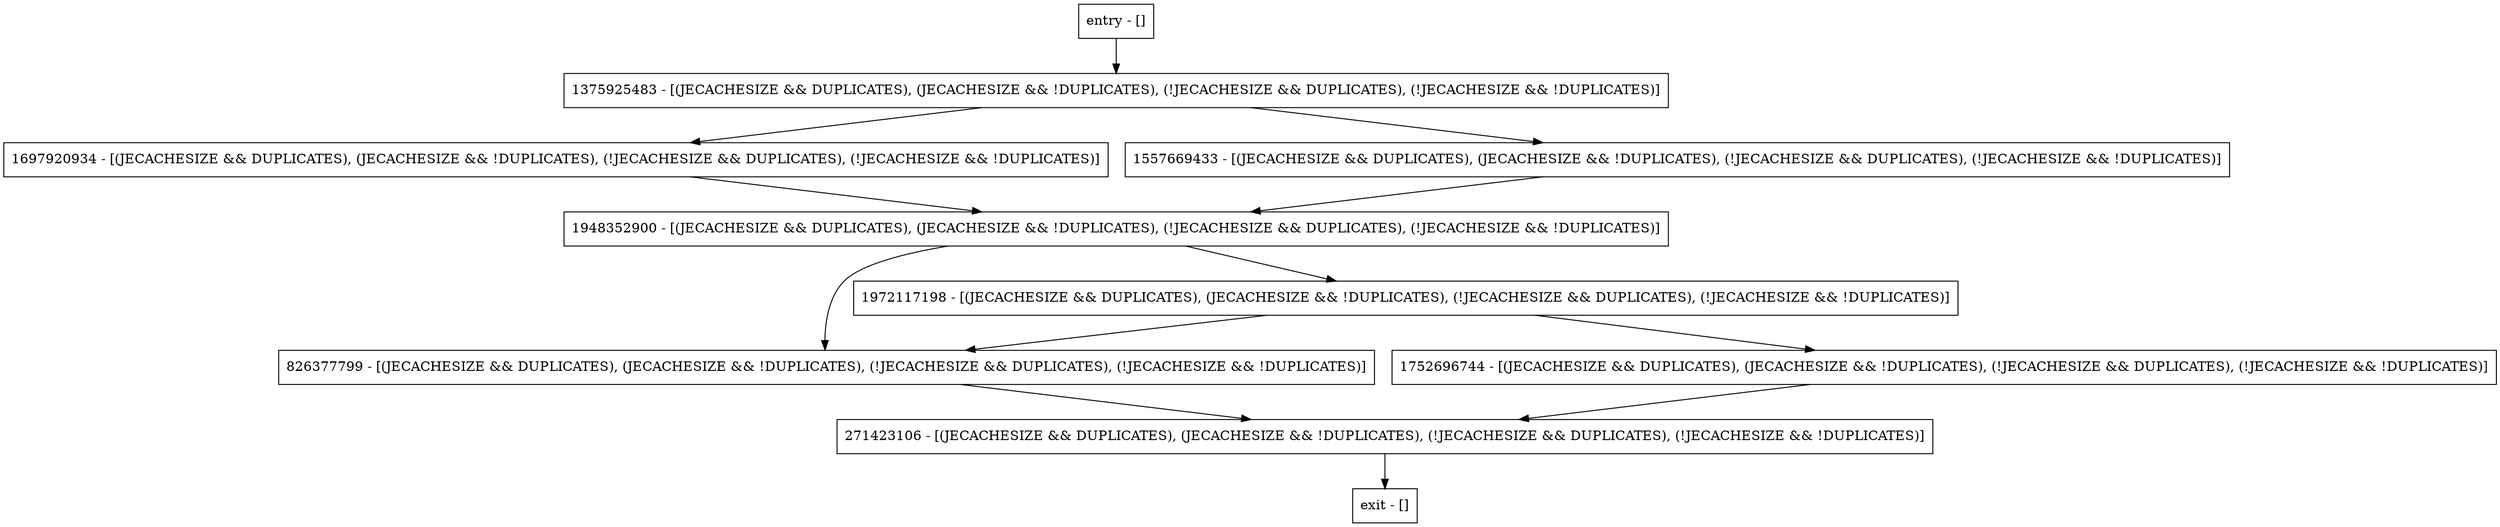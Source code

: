digraph makeFetchErrorMsg {
node [shape=record];
entry [label="entry - []"];
exit [label="exit - []"];
1972117198 [label="1972117198 - [(JECACHESIZE && DUPLICATES), (JECACHESIZE && !DUPLICATES), (!JECACHESIZE && DUPLICATES), (!JECACHESIZE && !DUPLICATES)]"];
1697920934 [label="1697920934 - [(JECACHESIZE && DUPLICATES), (JECACHESIZE && !DUPLICATES), (!JECACHESIZE && DUPLICATES), (!JECACHESIZE && !DUPLICATES)]"];
1557669433 [label="1557669433 - [(JECACHESIZE && DUPLICATES), (JECACHESIZE && !DUPLICATES), (!JECACHESIZE && DUPLICATES), (!JECACHESIZE && !DUPLICATES)]"];
1375925483 [label="1375925483 - [(JECACHESIZE && DUPLICATES), (JECACHESIZE && !DUPLICATES), (!JECACHESIZE && DUPLICATES), (!JECACHESIZE && !DUPLICATES)]"];
1948352900 [label="1948352900 - [(JECACHESIZE && DUPLICATES), (JECACHESIZE && !DUPLICATES), (!JECACHESIZE && DUPLICATES), (!JECACHESIZE && !DUPLICATES)]"];
271423106 [label="271423106 - [(JECACHESIZE && DUPLICATES), (JECACHESIZE && !DUPLICATES), (!JECACHESIZE && DUPLICATES), (!JECACHESIZE && !DUPLICATES)]"];
826377799 [label="826377799 - [(JECACHESIZE && DUPLICATES), (JECACHESIZE && !DUPLICATES), (!JECACHESIZE && DUPLICATES), (!JECACHESIZE && !DUPLICATES)]"];
1752696744 [label="1752696744 - [(JECACHESIZE && DUPLICATES), (JECACHESIZE && !DUPLICATES), (!JECACHESIZE && DUPLICATES), (!JECACHESIZE && !DUPLICATES)]"];
entry;
exit;
entry -> 1375925483;
1972117198 -> 826377799;
1972117198 -> 1752696744;
1697920934 -> 1948352900;
1557669433 -> 1948352900;
1375925483 -> 1697920934;
1375925483 -> 1557669433;
1948352900 -> 1972117198;
1948352900 -> 826377799;
271423106 -> exit;
826377799 -> 271423106;
1752696744 -> 271423106;
}
